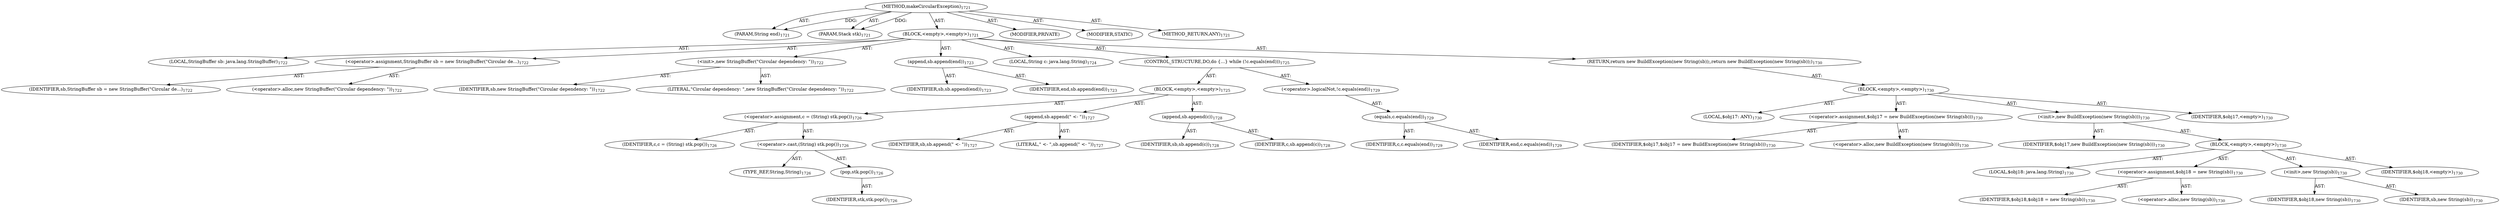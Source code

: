 digraph "makeCircularException" {  
"111669149777" [label = <(METHOD,makeCircularException)<SUB>1721</SUB>> ]
"115964117189" [label = <(PARAM,String end)<SUB>1721</SUB>> ]
"115964117190" [label = <(PARAM,Stack stk)<SUB>1721</SUB>> ]
"25769803939" [label = <(BLOCK,&lt;empty&gt;,&lt;empty&gt;)<SUB>1721</SUB>> ]
"94489280584" [label = <(LOCAL,StringBuffer sb: java.lang.StringBuffer)<SUB>1722</SUB>> ]
"30064771698" [label = <(&lt;operator&gt;.assignment,StringBuffer sb = new StringBuffer(&quot;Circular de...)<SUB>1722</SUB>> ]
"68719477382" [label = <(IDENTIFIER,sb,StringBuffer sb = new StringBuffer(&quot;Circular de...)<SUB>1722</SUB>> ]
"30064771699" [label = <(&lt;operator&gt;.alloc,new StringBuffer(&quot;Circular dependency: &quot;))<SUB>1722</SUB>> ]
"30064771700" [label = <(&lt;init&gt;,new StringBuffer(&quot;Circular dependency: &quot;))<SUB>1722</SUB>> ]
"68719477383" [label = <(IDENTIFIER,sb,new StringBuffer(&quot;Circular dependency: &quot;))<SUB>1722</SUB>> ]
"90194313322" [label = <(LITERAL,&quot;Circular dependency: &quot;,new StringBuffer(&quot;Circular dependency: &quot;))<SUB>1722</SUB>> ]
"30064771701" [label = <(append,sb.append(end))<SUB>1723</SUB>> ]
"68719477384" [label = <(IDENTIFIER,sb,sb.append(end))<SUB>1723</SUB>> ]
"68719477385" [label = <(IDENTIFIER,end,sb.append(end))<SUB>1723</SUB>> ]
"94489280585" [label = <(LOCAL,String c: java.lang.String)<SUB>1724</SUB>> ]
"47244640323" [label = <(CONTROL_STRUCTURE,DO,do {...} while (!c.equals(end)))<SUB>1725</SUB>> ]
"25769803940" [label = <(BLOCK,&lt;empty&gt;,&lt;empty&gt;)<SUB>1725</SUB>> ]
"30064771702" [label = <(&lt;operator&gt;.assignment,c = (String) stk.pop())<SUB>1726</SUB>> ]
"68719477386" [label = <(IDENTIFIER,c,c = (String) stk.pop())<SUB>1726</SUB>> ]
"30064771703" [label = <(&lt;operator&gt;.cast,(String) stk.pop())<SUB>1726</SUB>> ]
"180388626468" [label = <(TYPE_REF,String,String)<SUB>1726</SUB>> ]
"30064771704" [label = <(pop,stk.pop())<SUB>1726</SUB>> ]
"68719477387" [label = <(IDENTIFIER,stk,stk.pop())<SUB>1726</SUB>> ]
"30064771705" [label = <(append,sb.append(&quot; &lt;- &quot;))<SUB>1727</SUB>> ]
"68719477388" [label = <(IDENTIFIER,sb,sb.append(&quot; &lt;- &quot;))<SUB>1727</SUB>> ]
"90194313323" [label = <(LITERAL,&quot; &lt;- &quot;,sb.append(&quot; &lt;- &quot;))<SUB>1727</SUB>> ]
"30064771706" [label = <(append,sb.append(c))<SUB>1728</SUB>> ]
"68719477389" [label = <(IDENTIFIER,sb,sb.append(c))<SUB>1728</SUB>> ]
"68719477390" [label = <(IDENTIFIER,c,sb.append(c))<SUB>1728</SUB>> ]
"30064771707" [label = <(&lt;operator&gt;.logicalNot,!c.equals(end))<SUB>1729</SUB>> ]
"30064771708" [label = <(equals,c.equals(end))<SUB>1729</SUB>> ]
"68719477391" [label = <(IDENTIFIER,c,c.equals(end))<SUB>1729</SUB>> ]
"68719477392" [label = <(IDENTIFIER,end,c.equals(end))<SUB>1729</SUB>> ]
"146028888099" [label = <(RETURN,return new BuildException(new String(sb));,return new BuildException(new String(sb));)<SUB>1730</SUB>> ]
"25769803941" [label = <(BLOCK,&lt;empty&gt;,&lt;empty&gt;)<SUB>1730</SUB>> ]
"94489280586" [label = <(LOCAL,$obj17: ANY)<SUB>1730</SUB>> ]
"30064771709" [label = <(&lt;operator&gt;.assignment,$obj17 = new BuildException(new String(sb)))<SUB>1730</SUB>> ]
"68719477393" [label = <(IDENTIFIER,$obj17,$obj17 = new BuildException(new String(sb)))<SUB>1730</SUB>> ]
"30064771710" [label = <(&lt;operator&gt;.alloc,new BuildException(new String(sb)))<SUB>1730</SUB>> ]
"30064771711" [label = <(&lt;init&gt;,new BuildException(new String(sb)))<SUB>1730</SUB>> ]
"68719477394" [label = <(IDENTIFIER,$obj17,new BuildException(new String(sb)))<SUB>1730</SUB>> ]
"25769803942" [label = <(BLOCK,&lt;empty&gt;,&lt;empty&gt;)<SUB>1730</SUB>> ]
"94489280587" [label = <(LOCAL,$obj18: java.lang.String)<SUB>1730</SUB>> ]
"30064771712" [label = <(&lt;operator&gt;.assignment,$obj18 = new String(sb))<SUB>1730</SUB>> ]
"68719477395" [label = <(IDENTIFIER,$obj18,$obj18 = new String(sb))<SUB>1730</SUB>> ]
"30064771713" [label = <(&lt;operator&gt;.alloc,new String(sb))<SUB>1730</SUB>> ]
"30064771714" [label = <(&lt;init&gt;,new String(sb))<SUB>1730</SUB>> ]
"68719477396" [label = <(IDENTIFIER,$obj18,new String(sb))<SUB>1730</SUB>> ]
"68719477397" [label = <(IDENTIFIER,sb,new String(sb))<SUB>1730</SUB>> ]
"68719477398" [label = <(IDENTIFIER,$obj18,&lt;empty&gt;)<SUB>1730</SUB>> ]
"68719477399" [label = <(IDENTIFIER,$obj17,&lt;empty&gt;)<SUB>1730</SUB>> ]
"133143986385" [label = <(MODIFIER,PRIVATE)> ]
"133143986386" [label = <(MODIFIER,STATIC)> ]
"128849018961" [label = <(METHOD_RETURN,ANY)<SUB>1721</SUB>> ]
  "111669149777" -> "115964117189"  [ label = "AST: "] 
  "111669149777" -> "115964117190"  [ label = "AST: "] 
  "111669149777" -> "25769803939"  [ label = "AST: "] 
  "111669149777" -> "133143986385"  [ label = "AST: "] 
  "111669149777" -> "133143986386"  [ label = "AST: "] 
  "111669149777" -> "128849018961"  [ label = "AST: "] 
  "25769803939" -> "94489280584"  [ label = "AST: "] 
  "25769803939" -> "30064771698"  [ label = "AST: "] 
  "25769803939" -> "30064771700"  [ label = "AST: "] 
  "25769803939" -> "30064771701"  [ label = "AST: "] 
  "25769803939" -> "94489280585"  [ label = "AST: "] 
  "25769803939" -> "47244640323"  [ label = "AST: "] 
  "25769803939" -> "146028888099"  [ label = "AST: "] 
  "30064771698" -> "68719477382"  [ label = "AST: "] 
  "30064771698" -> "30064771699"  [ label = "AST: "] 
  "30064771700" -> "68719477383"  [ label = "AST: "] 
  "30064771700" -> "90194313322"  [ label = "AST: "] 
  "30064771701" -> "68719477384"  [ label = "AST: "] 
  "30064771701" -> "68719477385"  [ label = "AST: "] 
  "47244640323" -> "25769803940"  [ label = "AST: "] 
  "47244640323" -> "30064771707"  [ label = "AST: "] 
  "25769803940" -> "30064771702"  [ label = "AST: "] 
  "25769803940" -> "30064771705"  [ label = "AST: "] 
  "25769803940" -> "30064771706"  [ label = "AST: "] 
  "30064771702" -> "68719477386"  [ label = "AST: "] 
  "30064771702" -> "30064771703"  [ label = "AST: "] 
  "30064771703" -> "180388626468"  [ label = "AST: "] 
  "30064771703" -> "30064771704"  [ label = "AST: "] 
  "30064771704" -> "68719477387"  [ label = "AST: "] 
  "30064771705" -> "68719477388"  [ label = "AST: "] 
  "30064771705" -> "90194313323"  [ label = "AST: "] 
  "30064771706" -> "68719477389"  [ label = "AST: "] 
  "30064771706" -> "68719477390"  [ label = "AST: "] 
  "30064771707" -> "30064771708"  [ label = "AST: "] 
  "30064771708" -> "68719477391"  [ label = "AST: "] 
  "30064771708" -> "68719477392"  [ label = "AST: "] 
  "146028888099" -> "25769803941"  [ label = "AST: "] 
  "25769803941" -> "94489280586"  [ label = "AST: "] 
  "25769803941" -> "30064771709"  [ label = "AST: "] 
  "25769803941" -> "30064771711"  [ label = "AST: "] 
  "25769803941" -> "68719477399"  [ label = "AST: "] 
  "30064771709" -> "68719477393"  [ label = "AST: "] 
  "30064771709" -> "30064771710"  [ label = "AST: "] 
  "30064771711" -> "68719477394"  [ label = "AST: "] 
  "30064771711" -> "25769803942"  [ label = "AST: "] 
  "25769803942" -> "94489280587"  [ label = "AST: "] 
  "25769803942" -> "30064771712"  [ label = "AST: "] 
  "25769803942" -> "30064771714"  [ label = "AST: "] 
  "25769803942" -> "68719477398"  [ label = "AST: "] 
  "30064771712" -> "68719477395"  [ label = "AST: "] 
  "30064771712" -> "30064771713"  [ label = "AST: "] 
  "30064771714" -> "68719477396"  [ label = "AST: "] 
  "30064771714" -> "68719477397"  [ label = "AST: "] 
  "111669149777" -> "115964117189"  [ label = "DDG: "] 
  "111669149777" -> "115964117190"  [ label = "DDG: "] 
}
